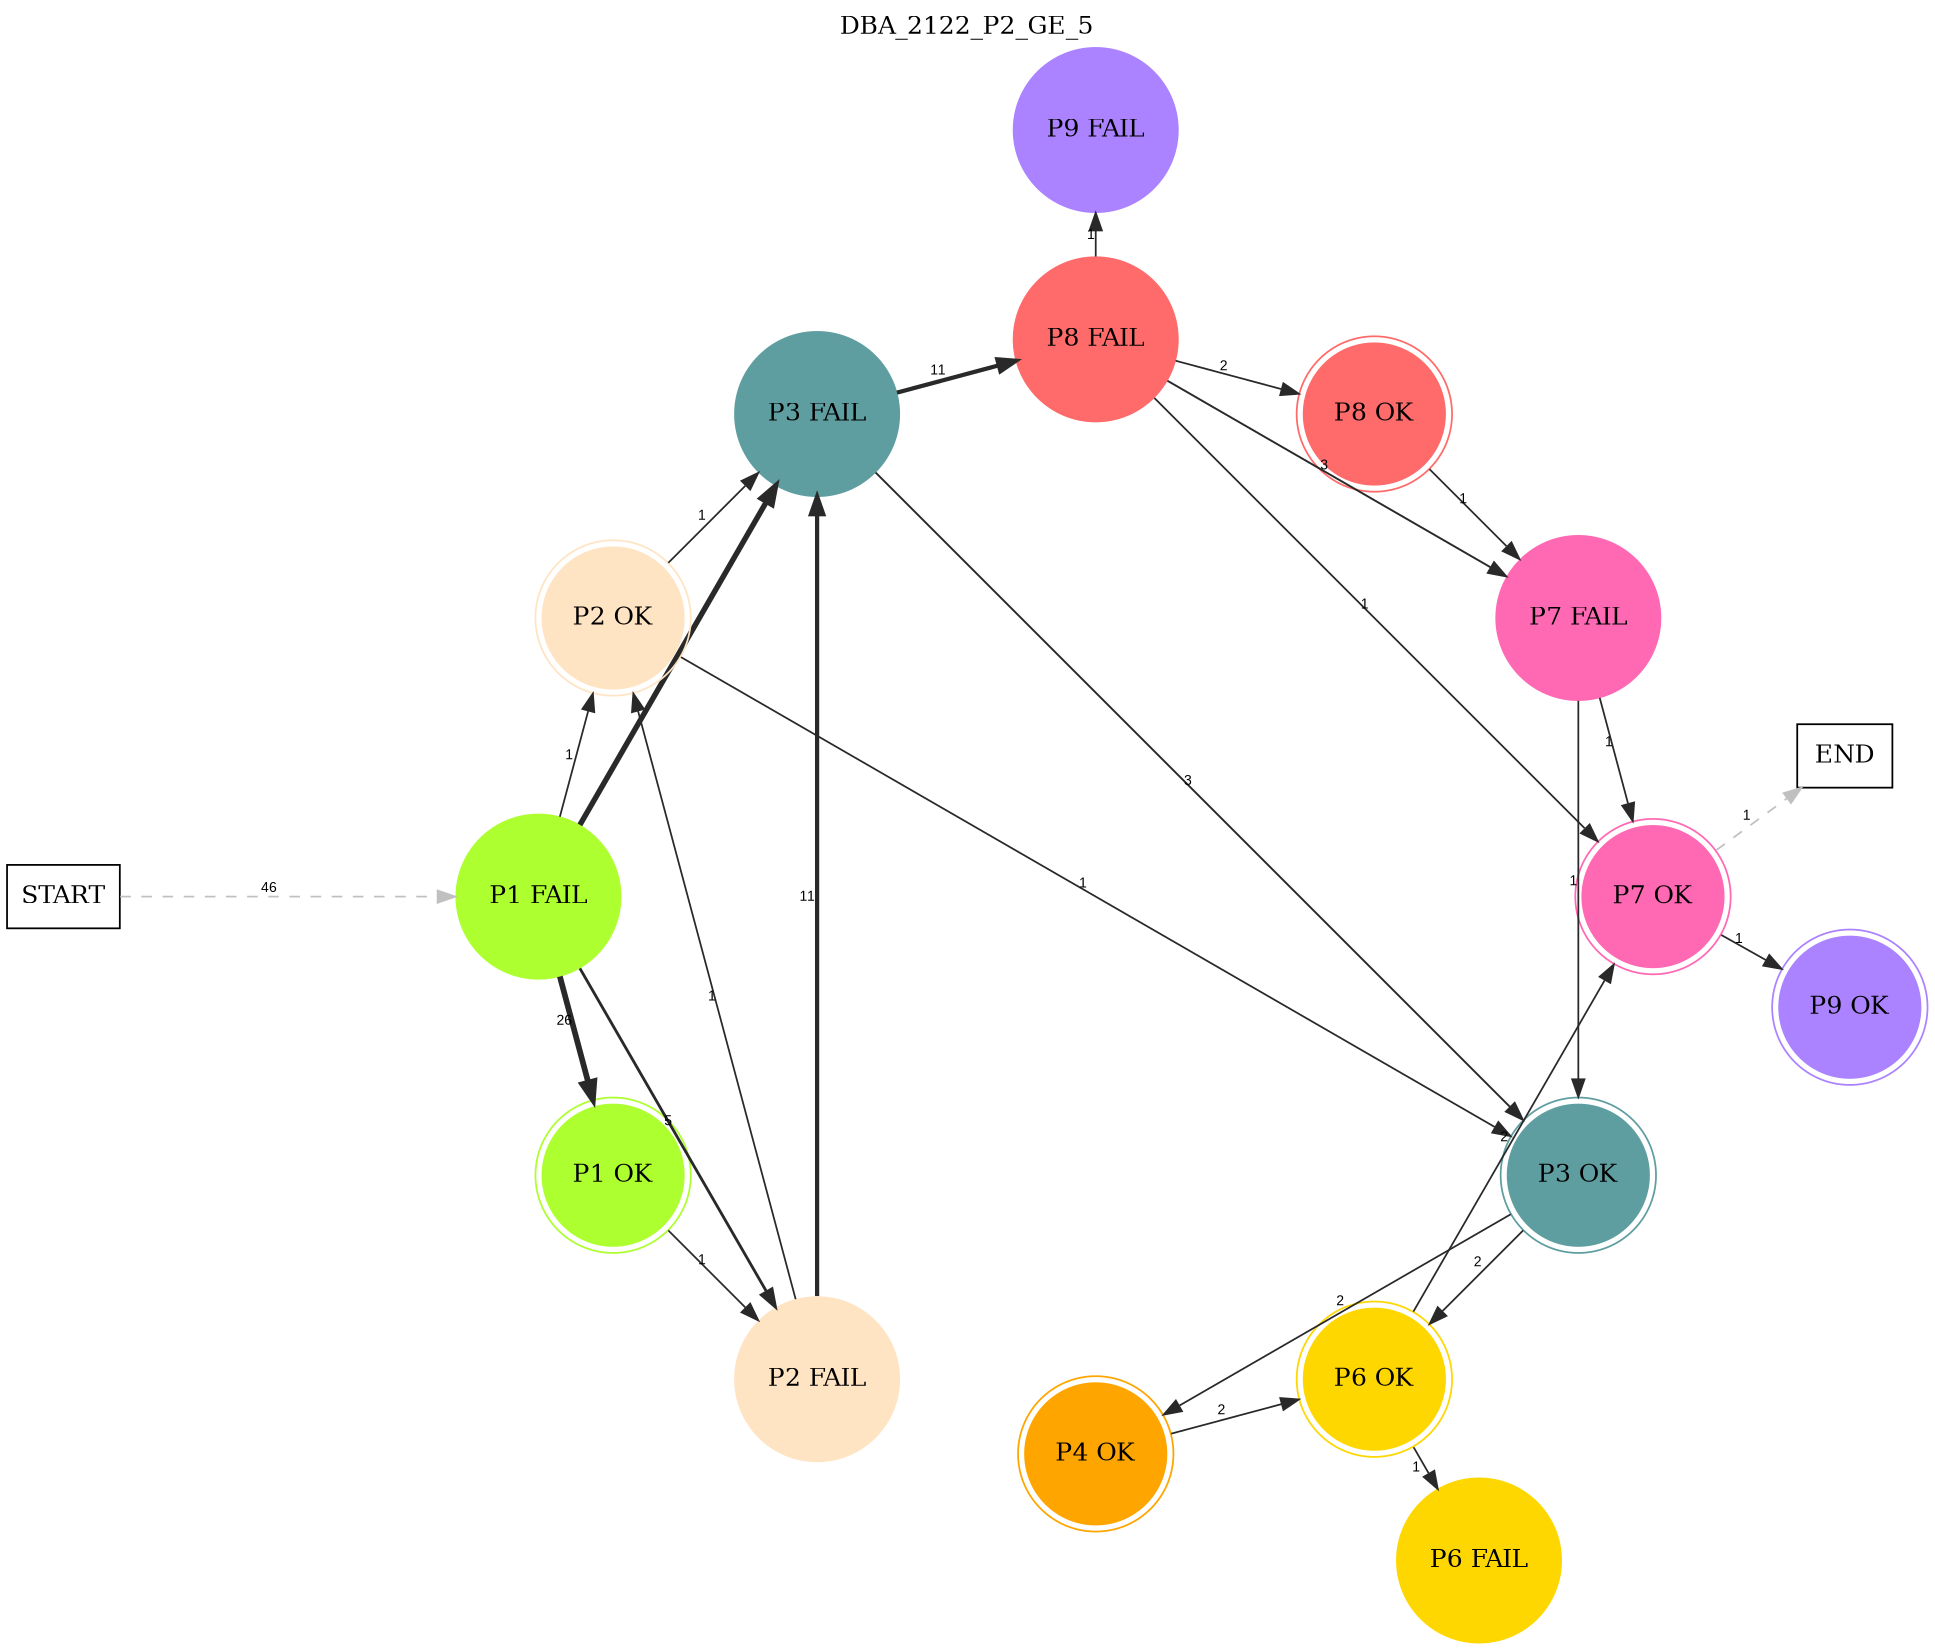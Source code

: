 digraph DBA_2122_P2_GE_5 {
	labelloc="t";
	label=DBA_2122_P2_GE_5;
	dpi = 150
	size="16,11!";
	margin = 0;
layout=circo;
"START" [shape=box, fillcolor=white, style=filled, color=black]
"P1 FAIL" [shape=circle, color=greenyellow, style=filled]
"P1 OK" [shape=circle, color=greenyellow, peripheries=2, style=filled]
"P2 FAIL" [shape=circle, color=bisque, style=filled]
"P3 FAIL" [shape=circle, color=cadetblue, style=filled]
"P2 OK" [shape=circle, color=bisque, peripheries=2, style=filled]
"P3 OK" [shape=circle, color=cadetblue, peripheries=2, style=filled]
"P6 OK" [shape=circle, color=gold, peripheries=2, style=filled]
"P6 FAIL" [shape=circle, color=gold, style=filled]
"P8 FAIL" [shape=circle, color=indianred1, style=filled]
"P8 OK" [shape=circle, color=indianred1, peripheries=2, style=filled]
"P7 FAIL" [shape=circle, color=hotpink, style=filled]
"P9 FAIL" [shape=circle, color=mediumpurple1, style=filled]
"P7 OK" [shape=circle, color=hotpink, peripheries=2, style=filled]
"P4 OK" [shape=circle, color=orange, peripheries=2, style=filled]
"P9 OK" [shape=circle, color=mediumpurple1, peripheries=2, style=filled]
"END" [shape=box, fillcolor=white, style=filled, color=black]
"START" -> "P1 FAIL" [ style = dashed color=grey label ="46" labelfloat=false fontname="Arial" fontsize=8]

"P1 FAIL" -> "P1 OK" [ color=grey16 penwidth = "3.25809653802148"label ="26" labelfloat=false fontname="Arial" fontsize=8]

"P1 FAIL" -> "P2 FAIL" [ color=grey16 penwidth = "1.6094379124341"label ="5" labelfloat=false fontname="Arial" fontsize=8]

"P1 FAIL" -> "P3 FAIL" [ color=grey16 penwidth = "3.09104245335832"label ="22" labelfloat=false fontname="Arial" fontsize=8]

"P1 FAIL" -> "P2 OK" [ color=grey16 penwidth = "1"label ="1" labelfloat=false fontname="Arial" fontsize=8]

"P1 OK" -> "P2 FAIL" [ color=grey16 penwidth = "1"label ="1" labelfloat=false fontname="Arial" fontsize=8]

"P2 FAIL" -> "P3 FAIL" [ color=grey16 penwidth = "2.39789527279837"label ="11" labelfloat=false fontname="Arial" fontsize=8]

"P2 FAIL" -> "P2 OK" [ color=grey16 penwidth = "1"label ="1" labelfloat=false fontname="Arial" fontsize=8]

"P3 FAIL" -> "P3 OK" [ color=grey16 penwidth = "1.09861228866811"label ="3" labelfloat=false fontname="Arial" fontsize=8]

"P3 FAIL" -> "P8 FAIL" [ color=grey16 penwidth = "2.39789527279837"label ="11" labelfloat=false fontname="Arial" fontsize=8]

"P2 OK" -> "P3 FAIL" [ color=grey16 penwidth = "1"label ="1" labelfloat=false fontname="Arial" fontsize=8]

"P2 OK" -> "P3 OK" [ color=grey16 penwidth = "1"label ="1" labelfloat=false fontname="Arial" fontsize=8]

"P3 OK" -> "P6 OK" [ color=grey16 penwidth = "1"label ="2" labelfloat=false fontname="Arial" fontsize=8]

"P3 OK" -> "P4 OK" [ color=grey16 penwidth = "1"label ="2" labelfloat=false fontname="Arial" fontsize=8]

"P6 OK" -> "P6 FAIL" [ color=grey16 penwidth = "1"label ="1" labelfloat=false fontname="Arial" fontsize=8]

"P6 OK" -> "P7 OK" [ color=grey16 penwidth = "1"label ="2" labelfloat=false fontname="Arial" fontsize=8]

"P8 FAIL" -> "P8 OK" [ color=grey16 penwidth = "1"label ="2" labelfloat=false fontname="Arial" fontsize=8]

"P8 FAIL" -> "P7 FAIL" [ color=grey16 penwidth = "1.09861228866811"label ="3" labelfloat=false fontname="Arial" fontsize=8]

"P8 FAIL" -> "P9 FAIL" [ color=grey16 penwidth = "1"label ="1" labelfloat=false fontname="Arial" fontsize=8]

"P8 FAIL" -> "P7 OK" [ color=grey16 penwidth = "1"label ="1" labelfloat=false fontname="Arial" fontsize=8]

"P8 OK" -> "P7 FAIL" [ color=grey16 penwidth = "1"label ="1" labelfloat=false fontname="Arial" fontsize=8]

"P7 FAIL" -> "P3 OK" [ color=grey16 penwidth = "1"label ="1" labelfloat=false fontname="Arial" fontsize=8]

"P7 FAIL" -> "P7 OK" [ color=grey16 penwidth = "1"label ="1" labelfloat=false fontname="Arial" fontsize=8]

"P7 OK" -> "P9 OK" [ color=grey16 penwidth = "1"label ="1" labelfloat=false fontname="Arial" fontsize=8]

"P7 OK" -> "END" [ style = dashed color=grey label ="1" labelfloat=false fontname="Arial" fontsize=8]

"P4 OK" -> "P6 OK" [ color=grey16 penwidth = "1"label ="2" labelfloat=false fontname="Arial" fontsize=8]

}
